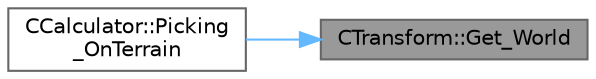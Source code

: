digraph "CTransform::Get_World"
{
 // LATEX_PDF_SIZE
  bgcolor="transparent";
  edge [fontname=Helvetica,fontsize=10,labelfontname=Helvetica,labelfontsize=10];
  node [fontname=Helvetica,fontsize=10,shape=box,height=0.2,width=0.4];
  rankdir="RL";
  Node1 [id="Node000001",label="CTransform::Get_World",height=0.2,width=0.4,color="gray40", fillcolor="grey60", style="filled", fontcolor="black",tooltip=" "];
  Node1 -> Node2 [id="edge1_Node000001_Node000002",dir="back",color="steelblue1",style="solid",tooltip=" "];
  Node2 [id="Node000002",label="CCalculator::Picking\l_OnTerrain",height=0.2,width=0.4,color="grey40", fillcolor="white", style="filled",URL="$class_c_calculator.html#a8eb02d09195681c196d232203c6d04f5",tooltip=" "];
}
